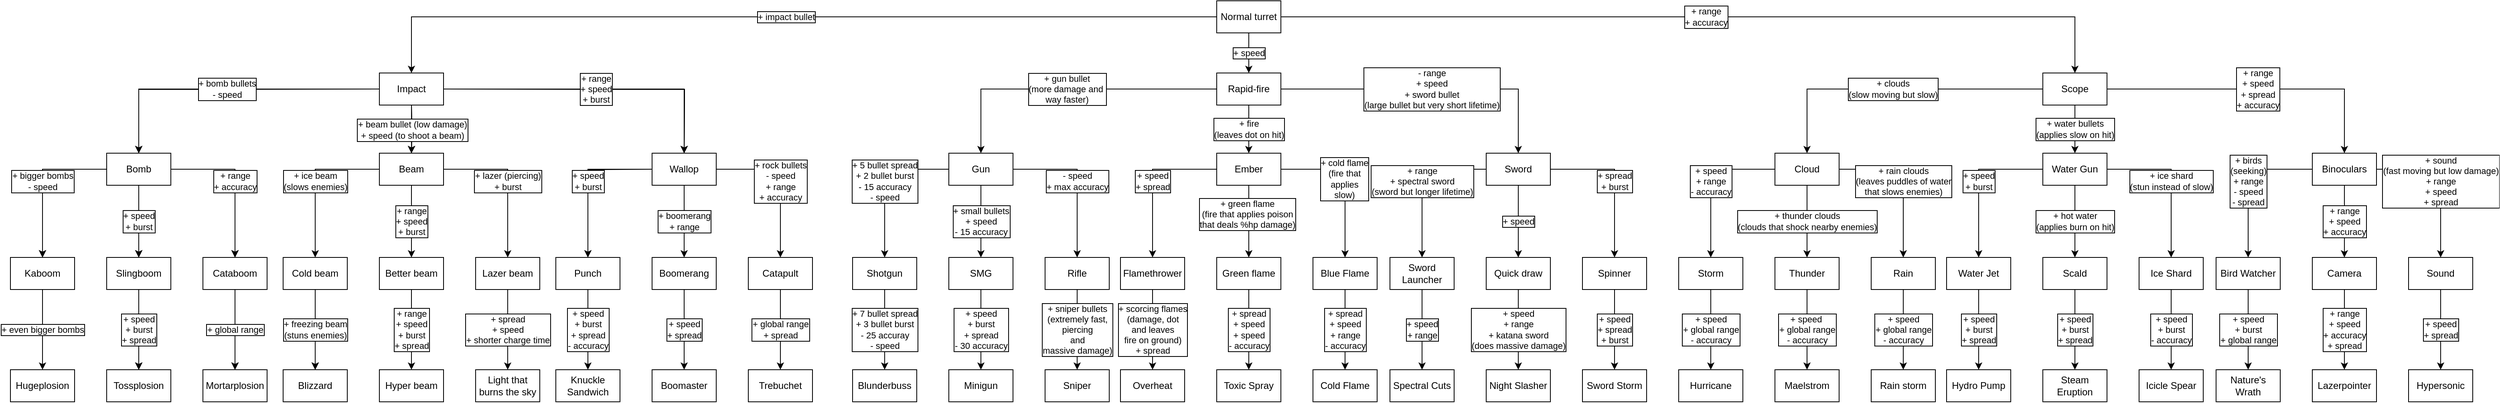 <mxfile version="20.7.4" type="device"><diagram id="Q7nDkFITh00NXHWy7-K4" name="Page-1"><mxGraphModel dx="1050" dy="629" grid="1" gridSize="10" guides="1" tooltips="1" connect="1" arrows="1" fold="1" page="1" pageScale="1" pageWidth="4000" pageHeight="700" math="0" shadow="0"><root><mxCell id="0"/><mxCell id="1" parent="0"/><mxCell id="VLRyIlqznZRcnYNGjUtV-8" value="+ range&lt;br&gt;+ accuracy" style="edgeStyle=orthogonalEdgeStyle;rounded=0;orthogonalLoop=1;jettySize=auto;html=1;entryX=0.5;entryY=0;entryDx=0;entryDy=0;labelBorderColor=default;" parent="1" source="VLRyIlqznZRcnYNGjUtV-1" target="VLRyIlqznZRcnYNGjUtV-7" edge="1"><mxGeometry relative="1" as="geometry"/></mxCell><mxCell id="_5wMx_-kx0hjoRFrakkW-137" value="+ impact bullet" style="edgeStyle=orthogonalEdgeStyle;rounded=0;orthogonalLoop=1;jettySize=auto;html=1;labelBorderColor=default;" parent="1" source="VLRyIlqznZRcnYNGjUtV-1" target="VLRyIlqznZRcnYNGjUtV-2" edge="1"><mxGeometry relative="1" as="geometry"/></mxCell><mxCell id="_5wMx_-kx0hjoRFrakkW-138" value="+ speed" style="edgeStyle=orthogonalEdgeStyle;rounded=0;orthogonalLoop=1;jettySize=auto;html=1;entryX=0.5;entryY=0;entryDx=0;entryDy=0;labelBorderColor=default;" parent="1" source="VLRyIlqznZRcnYNGjUtV-1" target="VLRyIlqznZRcnYNGjUtV-5" edge="1"><mxGeometry relative="1" as="geometry"/></mxCell><mxCell id="VLRyIlqznZRcnYNGjUtV-1" value="Normal turret" style="rounded=0;whiteSpace=wrap;html=1;" parent="1" vertex="1"><mxGeometry x="1524" y="90" width="80" height="40" as="geometry"/></mxCell><mxCell id="VLRyIlqznZRcnYNGjUtV-18" value="+ bomb bullets&lt;br&gt;- speed" style="edgeStyle=orthogonalEdgeStyle;rounded=0;orthogonalLoop=1;jettySize=auto;html=1;" parent="1" source="VLRyIlqznZRcnYNGjUtV-2" target="VLRyIlqznZRcnYNGjUtV-13" edge="1"><mxGeometry relative="1" as="geometry"/></mxCell><mxCell id="jTilQWdeyiVG8SAP1Mdp-1" value="+ beam bullet (low damage)&lt;br&gt;+ speed (to shoot a beam)" style="edgeStyle=orthogonalEdgeStyle;rounded=0;orthogonalLoop=1;jettySize=auto;html=1;entryX=0.5;entryY=0;entryDx=0;entryDy=0;" parent="1" source="VLRyIlqznZRcnYNGjUtV-2" target="_5wMx_-kx0hjoRFrakkW-30" edge="1"><mxGeometry relative="1" as="geometry"><Array as="points"/><mxPoint x="520.0" y="260" as="targetPoint"/></mxGeometry></mxCell><mxCell id="jTilQWdeyiVG8SAP1Mdp-3" value="+ range" style="edgeStyle=orthogonalEdgeStyle;rounded=0;orthogonalLoop=1;jettySize=auto;html=1;entryX=0.5;entryY=0;entryDx=0;entryDy=0;" parent="1" source="VLRyIlqznZRcnYNGjUtV-2" target="jTilQWdeyiVG8SAP1Mdp-2" edge="1"><mxGeometry relative="1" as="geometry"/></mxCell><mxCell id="VLRyIlqznZRcnYNGjUtV-2" value="Impact" style="rounded=0;whiteSpace=wrap;html=1;" parent="1" vertex="1"><mxGeometry x="480" y="180" width="80" height="40" as="geometry"/></mxCell><mxCell id="_5wMx_-kx0hjoRFrakkW-139" value="+ gun bullet&lt;br&gt;(more damage and&amp;nbsp;&lt;br&gt;way faster)" style="edgeStyle=orthogonalEdgeStyle;rounded=0;orthogonalLoop=1;jettySize=auto;html=1;labelBorderColor=default;" parent="1" source="VLRyIlqznZRcnYNGjUtV-5" target="_5wMx_-kx0hjoRFrakkW-134" edge="1"><mxGeometry relative="1" as="geometry"/></mxCell><mxCell id="IRU_vTcyjv4M9P6Ac7NZ-52" value="- range&lt;br&gt;+ speed&lt;br&gt;+ sword bullet&lt;br&gt;(large bullet but very short lifetime)" style="edgeStyle=orthogonalEdgeStyle;rounded=0;orthogonalLoop=1;jettySize=auto;html=1;entryX=0.5;entryY=0;entryDx=0;entryDy=0;labelBorderColor=default;" parent="1" source="VLRyIlqznZRcnYNGjUtV-5" target="IRU_vTcyjv4M9P6Ac7NZ-37" edge="1"><mxGeometry relative="1" as="geometry"/></mxCell><mxCell id="IRU_vTcyjv4M9P6Ac7NZ-53" value="+ fire&lt;br&gt;(leaves dot on hit)" style="edgeStyle=orthogonalEdgeStyle;rounded=0;orthogonalLoop=1;jettySize=auto;html=1;labelBorderColor=default;" parent="1" source="VLRyIlqznZRcnYNGjUtV-5" target="IRU_vTcyjv4M9P6Ac7NZ-19" edge="1"><mxGeometry relative="1" as="geometry"/></mxCell><mxCell id="VLRyIlqznZRcnYNGjUtV-5" value="Rapid-fire" style="rounded=0;whiteSpace=wrap;html=1;" parent="1" vertex="1"><mxGeometry x="1524" y="180" width="80" height="40" as="geometry"/></mxCell><mxCell id="HSD4xJo1R1fu4qBwuys--61" value="+ water bullets&lt;br&gt;(applies slow on hit)" style="edgeStyle=orthogonalEdgeStyle;rounded=0;orthogonalLoop=1;jettySize=auto;html=1;labelBorderColor=default;" parent="1" source="VLRyIlqznZRcnYNGjUtV-7" target="HSD4xJo1R1fu4qBwuys--30" edge="1"><mxGeometry relative="1" as="geometry"/></mxCell><mxCell id="HSD4xJo1R1fu4qBwuys--62" value="+ clouds&lt;br&gt;(slow moving but slow)" style="edgeStyle=orthogonalEdgeStyle;rounded=0;orthogonalLoop=1;jettySize=auto;html=1;entryX=0.5;entryY=0;entryDx=0;entryDy=0;labelBorderColor=default;" parent="1" source="VLRyIlqznZRcnYNGjUtV-7" target="HSD4xJo1R1fu4qBwuys--10" edge="1"><mxGeometry relative="1" as="geometry"/></mxCell><mxCell id="HSD4xJo1R1fu4qBwuys--88" value="+ range&lt;br&gt;+ speed&lt;br&gt;+ spread&lt;br&gt;+ accuracy" style="edgeStyle=orthogonalEdgeStyle;rounded=0;orthogonalLoop=1;jettySize=auto;html=1;labelBorderColor=default;" parent="1" source="VLRyIlqznZRcnYNGjUtV-7" target="HSD4xJo1R1fu4qBwuys--47" edge="1"><mxGeometry relative="1" as="geometry"/></mxCell><mxCell id="VLRyIlqznZRcnYNGjUtV-7" value="Scope" style="rounded=0;whiteSpace=wrap;html=1;" parent="1" vertex="1"><mxGeometry x="2554" y="180" width="80" height="40" as="geometry"/></mxCell><mxCell id="jTilQWdeyiVG8SAP1Mdp-5" value="+ bigger bombs&lt;br&gt;- speed" style="edgeStyle=orthogonalEdgeStyle;rounded=0;orthogonalLoop=1;jettySize=auto;html=1;entryX=0.5;entryY=0;entryDx=0;entryDy=0;" parent="1" source="VLRyIlqznZRcnYNGjUtV-13" target="jTilQWdeyiVG8SAP1Mdp-4" edge="1"><mxGeometry relative="1" as="geometry"/></mxCell><mxCell id="jTilQWdeyiVG8SAP1Mdp-7" value="+ speed" style="edgeStyle=orthogonalEdgeStyle;rounded=0;orthogonalLoop=1;jettySize=auto;html=1;entryX=0.5;entryY=0;entryDx=0;entryDy=0;" parent="1" source="VLRyIlqznZRcnYNGjUtV-13" target="jTilQWdeyiVG8SAP1Mdp-6" edge="1"><mxGeometry relative="1" as="geometry"/></mxCell><mxCell id="_5wMx_-kx0hjoRFrakkW-11" value="+ range&lt;br&gt;+ accuracy" style="edgeStyle=orthogonalEdgeStyle;rounded=0;orthogonalLoop=1;jettySize=auto;html=1;entryX=0.5;entryY=0;entryDx=0;entryDy=0;" parent="1" source="VLRyIlqznZRcnYNGjUtV-13" target="_5wMx_-kx0hjoRFrakkW-9" edge="1"><mxGeometry relative="1" as="geometry"/></mxCell><mxCell id="VLRyIlqznZRcnYNGjUtV-13" value="Bomb" style="rounded=0;whiteSpace=wrap;html=1;" parent="1" vertex="1"><mxGeometry x="140" y="280" width="80" height="40" as="geometry"/></mxCell><mxCell id="_5wMx_-kx0hjoRFrakkW-44" value="" style="edgeStyle=orthogonalEdgeStyle;rounded=0;orthogonalLoop=1;jettySize=auto;html=1;entryX=0.5;entryY=0;entryDx=0;entryDy=0;" parent="1" source="jTilQWdeyiVG8SAP1Mdp-2" target="_5wMx_-kx0hjoRFrakkW-41" edge="1"><mxGeometry relative="1" as="geometry"/></mxCell><mxCell id="_5wMx_-kx0hjoRFrakkW-124" value="+ boomerang&lt;br&gt;+ range" style="edgeStyle=orthogonalEdgeStyle;rounded=0;orthogonalLoop=1;jettySize=auto;html=1;entryX=0.5;entryY=0;entryDx=0;entryDy=0;labelBorderColor=default;" parent="1" source="jTilQWdeyiVG8SAP1Mdp-2" target="_5wMx_-kx0hjoRFrakkW-84" edge="1"><mxGeometry relative="1" as="geometry"/></mxCell><mxCell id="_5wMx_-kx0hjoRFrakkW-125" value="+ rock bullets&lt;br&gt;- speed&lt;br&gt;+ range&lt;br&gt;+ accuracy" style="edgeStyle=orthogonalEdgeStyle;rounded=0;orthogonalLoop=1;jettySize=auto;html=1;labelBorderColor=default;" parent="1" source="jTilQWdeyiVG8SAP1Mdp-2" target="_5wMx_-kx0hjoRFrakkW-121" edge="1"><mxGeometry relative="1" as="geometry"/></mxCell><mxCell id="jTilQWdeyiVG8SAP1Mdp-2" value="Wallop" style="rounded=0;whiteSpace=wrap;html=1;" parent="1" vertex="1"><mxGeometry x="820" y="280" width="80" height="40" as="geometry"/></mxCell><mxCell id="jTilQWdeyiVG8SAP1Mdp-4" value="Kaboom" style="rounded=0;whiteSpace=wrap;html=1;" parent="1" vertex="1"><mxGeometry x="20" y="410" width="80" height="40" as="geometry"/></mxCell><mxCell id="_5wMx_-kx0hjoRFrakkW-8" value="+ speed" style="edgeStyle=orthogonalEdgeStyle;rounded=0;orthogonalLoop=1;jettySize=auto;html=1;" parent="1" source="jTilQWdeyiVG8SAP1Mdp-6" target="_5wMx_-kx0hjoRFrakkW-6" edge="1"><mxGeometry relative="1" as="geometry"/></mxCell><mxCell id="jTilQWdeyiVG8SAP1Mdp-6" value="Slingboom" style="rounded=0;whiteSpace=wrap;html=1;" parent="1" vertex="1"><mxGeometry x="140" y="410" width="80" height="40" as="geometry"/></mxCell><mxCell id="_5wMx_-kx0hjoRFrakkW-4" value="Hugeplosion" style="rounded=0;whiteSpace=wrap;html=1;" parent="1" vertex="1"><mxGeometry x="20" y="550" width="80" height="40" as="geometry"/></mxCell><mxCell id="_5wMx_-kx0hjoRFrakkW-6" value="Tossplosion" style="rounded=0;whiteSpace=wrap;html=1;" parent="1" vertex="1"><mxGeometry x="140" y="550" width="80" height="40" as="geometry"/></mxCell><mxCell id="_5wMx_-kx0hjoRFrakkW-12" value="+ global range" style="edgeStyle=orthogonalEdgeStyle;rounded=0;orthogonalLoop=1;jettySize=auto;html=1;" parent="1" source="_5wMx_-kx0hjoRFrakkW-9" target="_5wMx_-kx0hjoRFrakkW-10" edge="1"><mxGeometry relative="1" as="geometry"/></mxCell><mxCell id="_5wMx_-kx0hjoRFrakkW-9" value="Cataboom" style="rounded=0;whiteSpace=wrap;html=1;" parent="1" vertex="1"><mxGeometry x="260" y="410" width="80" height="40" as="geometry"/></mxCell><mxCell id="_5wMx_-kx0hjoRFrakkW-10" value="Mortarplosion" style="rounded=0;whiteSpace=wrap;html=1;" parent="1" vertex="1"><mxGeometry x="260" y="550" width="80" height="40" as="geometry"/></mxCell><mxCell id="_5wMx_-kx0hjoRFrakkW-30" value="Beam" style="rounded=0;whiteSpace=wrap;html=1;" parent="1" vertex="1"><mxGeometry x="480" y="280" width="80" height="40" as="geometry"/></mxCell><mxCell id="_5wMx_-kx0hjoRFrakkW-31" value="+ freezing&amp;nbsp;&lt;br&gt;(stuns enemies)" style="edgeStyle=orthogonalEdgeStyle;rounded=0;orthogonalLoop=1;jettySize=auto;html=1;entryX=0.5;entryY=0;entryDx=0;entryDy=0;" parent="1" source="_5wMx_-kx0hjoRFrakkW-32" target="_5wMx_-kx0hjoRFrakkW-35" edge="1"><mxGeometry relative="1" as="geometry"/></mxCell><mxCell id="_5wMx_-kx0hjoRFrakkW-32" value="Cold beam" style="rounded=0;whiteSpace=wrap;html=1;" parent="1" vertex="1"><mxGeometry x="360" y="410" width="80" height="40" as="geometry"/></mxCell><mxCell id="_5wMx_-kx0hjoRFrakkW-34" value="Better beam" style="rounded=0;whiteSpace=wrap;html=1;" parent="1" vertex="1"><mxGeometry x="480" y="410" width="80" height="40" as="geometry"/></mxCell><mxCell id="_5wMx_-kx0hjoRFrakkW-35" value="Blizzard" style="rounded=0;whiteSpace=wrap;html=1;" parent="1" vertex="1"><mxGeometry x="360" y="550" width="80" height="40" as="geometry"/></mxCell><mxCell id="_5wMx_-kx0hjoRFrakkW-36" value="Hyper beam" style="rounded=0;whiteSpace=wrap;html=1;" parent="1" vertex="1"><mxGeometry x="480" y="550" width="80" height="40" as="geometry"/></mxCell><mxCell id="_5wMx_-kx0hjoRFrakkW-38" value="Flamethrower" style="rounded=0;whiteSpace=wrap;html=1;" parent="1" vertex="1"><mxGeometry x="600" y="410" width="80" height="40" as="geometry"/></mxCell><mxCell id="_5wMx_-kx0hjoRFrakkW-39" value="Overheat" style="rounded=0;whiteSpace=wrap;html=1;" parent="1" vertex="1"><mxGeometry x="600" y="550" width="80" height="40" as="geometry"/></mxCell><mxCell id="_5wMx_-kx0hjoRFrakkW-41" value="Punch" style="rounded=0;whiteSpace=wrap;html=1;" parent="1" vertex="1"><mxGeometry x="700" y="410" width="80" height="40" as="geometry"/></mxCell><mxCell id="_5wMx_-kx0hjoRFrakkW-42" value="Flamethrower" style="rounded=0;whiteSpace=wrap;html=1;" parent="1" vertex="1"><mxGeometry x="820" y="410" width="80" height="40" as="geometry"/></mxCell><mxCell id="_5wMx_-kx0hjoRFrakkW-43" value="Flamethrower" style="rounded=0;whiteSpace=wrap;html=1;" parent="1" vertex="1"><mxGeometry x="940" y="410" width="80" height="40" as="geometry"/></mxCell><mxCell id="_5wMx_-kx0hjoRFrakkW-48" value="+ bomb bullets&lt;br&gt;- speed" style="edgeStyle=orthogonalEdgeStyle;rounded=0;orthogonalLoop=1;jettySize=auto;html=1;" parent="1" target="_5wMx_-kx0hjoRFrakkW-54" edge="1"><mxGeometry relative="1" as="geometry"><mxPoint x="480" y="200" as="sourcePoint"/></mxGeometry></mxCell><mxCell id="_5wMx_-kx0hjoRFrakkW-49" value="+ beam bullet (low damage)&lt;br&gt;+ speed (to shoot a beam)" style="edgeStyle=orthogonalEdgeStyle;rounded=0;orthogonalLoop=1;jettySize=auto;html=1;entryX=0.5;entryY=0;entryDx=0;entryDy=0;" parent="1" target="_5wMx_-kx0hjoRFrakkW-73" edge="1"><mxGeometry relative="1" as="geometry"><Array as="points"/><mxPoint x="520" y="220" as="sourcePoint"/><mxPoint x="520.0" y="260" as="targetPoint"/></mxGeometry></mxCell><mxCell id="_5wMx_-kx0hjoRFrakkW-50" value="+ range" style="edgeStyle=orthogonalEdgeStyle;rounded=0;orthogonalLoop=1;jettySize=auto;html=1;entryX=0.5;entryY=0;entryDx=0;entryDy=0;" parent="1" edge="1"><mxGeometry relative="1" as="geometry"><mxPoint x="560" y="200" as="sourcePoint"/><mxPoint x="860" y="280" as="targetPoint"/></mxGeometry></mxCell><mxCell id="_5wMx_-kx0hjoRFrakkW-51" value="+ bigger bombs&lt;br&gt;- speed" style="edgeStyle=orthogonalEdgeStyle;rounded=0;orthogonalLoop=1;jettySize=auto;html=1;entryX=0.5;entryY=0;entryDx=0;entryDy=0;" parent="1" source="_5wMx_-kx0hjoRFrakkW-54" target="_5wMx_-kx0hjoRFrakkW-57" edge="1"><mxGeometry relative="1" as="geometry"/></mxCell><mxCell id="_5wMx_-kx0hjoRFrakkW-52" value="+ speed" style="edgeStyle=orthogonalEdgeStyle;rounded=0;orthogonalLoop=1;jettySize=auto;html=1;entryX=0.5;entryY=0;entryDx=0;entryDy=0;" parent="1" source="_5wMx_-kx0hjoRFrakkW-54" target="_5wMx_-kx0hjoRFrakkW-59" edge="1"><mxGeometry relative="1" as="geometry"/></mxCell><mxCell id="_5wMx_-kx0hjoRFrakkW-53" value="+ range&lt;br&gt;+ accuracy" style="edgeStyle=orthogonalEdgeStyle;rounded=0;orthogonalLoop=1;jettySize=auto;html=1;entryX=0.5;entryY=0;entryDx=0;entryDy=0;" parent="1" source="_5wMx_-kx0hjoRFrakkW-54" target="_5wMx_-kx0hjoRFrakkW-68" edge="1"><mxGeometry relative="1" as="geometry"/></mxCell><mxCell id="_5wMx_-kx0hjoRFrakkW-54" value="Bomb" style="rounded=0;whiteSpace=wrap;html=1;" parent="1" vertex="1"><mxGeometry x="140" y="280" width="80" height="40" as="geometry"/></mxCell><mxCell id="_5wMx_-kx0hjoRFrakkW-55" value="&lt;span style=&quot;color: rgb(0, 0, 0); font-family: Helvetica; font-size: 11px; font-style: normal; font-variant-ligatures: normal; font-variant-caps: normal; font-weight: 400; letter-spacing: normal; orphans: 2; text-align: center; text-indent: 0px; text-transform: none; widows: 2; word-spacing: 0px; -webkit-text-stroke-width: 0px; background-color: rgb(255, 255, 255); text-decoration-thickness: initial; text-decoration-style: initial; text-decoration-color: initial; float: none; display: inline !important;&quot;&gt;+ speed&lt;br&gt;+ burst&lt;br&gt;&lt;/span&gt;" style="edgeStyle=orthogonalEdgeStyle;rounded=0;orthogonalLoop=1;jettySize=auto;html=1;entryX=0.5;entryY=0;entryDx=0;entryDy=0;labelBorderColor=default;" parent="1" target="_5wMx_-kx0hjoRFrakkW-83" edge="1"><mxGeometry relative="1" as="geometry"><mxPoint x="820" y="300.0" as="sourcePoint"/><mxPoint as="offset"/></mxGeometry></mxCell><mxCell id="_5wMx_-kx0hjoRFrakkW-57" value="Kaboom" style="rounded=0;whiteSpace=wrap;html=1;" parent="1" vertex="1"><mxGeometry x="20" y="410" width="80" height="40" as="geometry"/></mxCell><mxCell id="_5wMx_-kx0hjoRFrakkW-58" value="+ speed" style="edgeStyle=orthogonalEdgeStyle;rounded=0;orthogonalLoop=1;jettySize=auto;html=1;" parent="1" source="_5wMx_-kx0hjoRFrakkW-59" target="_5wMx_-kx0hjoRFrakkW-66" edge="1"><mxGeometry relative="1" as="geometry"/></mxCell><mxCell id="_5wMx_-kx0hjoRFrakkW-59" value="Slingboom" style="rounded=0;whiteSpace=wrap;html=1;" parent="1" vertex="1"><mxGeometry x="140" y="410" width="80" height="40" as="geometry"/></mxCell><mxCell id="_5wMx_-kx0hjoRFrakkW-65" value="Hugeplosion" style="rounded=0;whiteSpace=wrap;html=1;" parent="1" vertex="1"><mxGeometry x="20" y="550" width="80" height="40" as="geometry"/></mxCell><mxCell id="_5wMx_-kx0hjoRFrakkW-66" value="Tossplosion" style="rounded=0;whiteSpace=wrap;html=1;" parent="1" vertex="1"><mxGeometry x="140" y="550" width="80" height="40" as="geometry"/></mxCell><mxCell id="_5wMx_-kx0hjoRFrakkW-67" value="+ global range" style="edgeStyle=orthogonalEdgeStyle;rounded=0;orthogonalLoop=1;jettySize=auto;html=1;" parent="1" source="_5wMx_-kx0hjoRFrakkW-68" target="_5wMx_-kx0hjoRFrakkW-69" edge="1"><mxGeometry relative="1" as="geometry"/></mxCell><mxCell id="_5wMx_-kx0hjoRFrakkW-68" value="Cataboom" style="rounded=0;whiteSpace=wrap;html=1;" parent="1" vertex="1"><mxGeometry x="260" y="410" width="80" height="40" as="geometry"/></mxCell><mxCell id="_5wMx_-kx0hjoRFrakkW-69" value="Mortarplosion" style="rounded=0;whiteSpace=wrap;html=1;" parent="1" vertex="1"><mxGeometry x="260" y="550" width="80" height="40" as="geometry"/></mxCell><mxCell id="_5wMx_-kx0hjoRFrakkW-73" value="Beam" style="rounded=0;whiteSpace=wrap;html=1;" parent="1" vertex="1"><mxGeometry x="480" y="280" width="80" height="40" as="geometry"/></mxCell><mxCell id="_5wMx_-kx0hjoRFrakkW-74" value="+ freezing&amp;nbsp;&lt;br&gt;(stuns enemies)" style="edgeStyle=orthogonalEdgeStyle;rounded=0;orthogonalLoop=1;jettySize=auto;html=1;entryX=0.5;entryY=0;entryDx=0;entryDy=0;" parent="1" source="_5wMx_-kx0hjoRFrakkW-75" target="_5wMx_-kx0hjoRFrakkW-78" edge="1"><mxGeometry relative="1" as="geometry"/></mxCell><mxCell id="_5wMx_-kx0hjoRFrakkW-75" value="Cold beam" style="rounded=0;whiteSpace=wrap;html=1;" parent="1" vertex="1"><mxGeometry x="360" y="410" width="80" height="40" as="geometry"/></mxCell><mxCell id="HSD4xJo1R1fu4qBwuys--84" value="+ range&lt;br&gt;+ speed&lt;br&gt;+ burst&lt;br&gt;+ spread" style="edgeStyle=orthogonalEdgeStyle;rounded=0;orthogonalLoop=1;jettySize=auto;html=1;entryX=0.5;entryY=0;entryDx=0;entryDy=0;labelBorderColor=default;" parent="1" source="_5wMx_-kx0hjoRFrakkW-77" target="_5wMx_-kx0hjoRFrakkW-79" edge="1"><mxGeometry relative="1" as="geometry"/></mxCell><mxCell id="_5wMx_-kx0hjoRFrakkW-77" value="Better beam" style="rounded=0;whiteSpace=wrap;html=1;" parent="1" vertex="1"><mxGeometry x="480" y="410" width="80" height="40" as="geometry"/></mxCell><mxCell id="_5wMx_-kx0hjoRFrakkW-78" value="Blizzard" style="rounded=0;whiteSpace=wrap;html=1;" parent="1" vertex="1"><mxGeometry x="360" y="550" width="80" height="40" as="geometry"/></mxCell><mxCell id="_5wMx_-kx0hjoRFrakkW-79" value="Hyper beam" style="rounded=0;whiteSpace=wrap;html=1;" parent="1" vertex="1"><mxGeometry x="480" y="550" width="80" height="40" as="geometry"/></mxCell><mxCell id="HSD4xJo1R1fu4qBwuys--3" value="+ spread&lt;br&gt;+ speed&lt;br&gt;+ shorter charge time" style="edgeStyle=orthogonalEdgeStyle;rounded=0;orthogonalLoop=1;jettySize=auto;html=1;labelBorderColor=default;" parent="1" source="_5wMx_-kx0hjoRFrakkW-81" target="_5wMx_-kx0hjoRFrakkW-120" edge="1"><mxGeometry relative="1" as="geometry"/></mxCell><mxCell id="_5wMx_-kx0hjoRFrakkW-81" value="Lazer beam" style="rounded=0;whiteSpace=wrap;html=1;" parent="1" vertex="1"><mxGeometry x="600" y="410" width="80" height="40" as="geometry"/></mxCell><mxCell id="_5wMx_-kx0hjoRFrakkW-82" value="Overheat" style="rounded=0;whiteSpace=wrap;html=1;" parent="1" vertex="1"><mxGeometry x="600" y="550" width="80" height="40" as="geometry"/></mxCell><mxCell id="_5wMx_-kx0hjoRFrakkW-127" value="+ speed&lt;br&gt;+ burst&lt;br&gt;+ spread&lt;br&gt;- accuracy" style="edgeStyle=orthogonalEdgeStyle;rounded=0;orthogonalLoop=1;jettySize=auto;html=1;entryX=0.5;entryY=0;entryDx=0;entryDy=0;labelBorderColor=default;" parent="1" source="_5wMx_-kx0hjoRFrakkW-83" target="_5wMx_-kx0hjoRFrakkW-126" edge="1"><mxGeometry relative="1" as="geometry"/></mxCell><mxCell id="_5wMx_-kx0hjoRFrakkW-83" value="Punch" style="rounded=0;whiteSpace=wrap;html=1;" parent="1" vertex="1"><mxGeometry x="700" y="410" width="80" height="40" as="geometry"/></mxCell><mxCell id="_5wMx_-kx0hjoRFrakkW-129" value="+ speed&lt;br&gt;+ spread" style="edgeStyle=orthogonalEdgeStyle;rounded=0;orthogonalLoop=1;jettySize=auto;html=1;labelBorderColor=default;" parent="1" source="_5wMx_-kx0hjoRFrakkW-84" target="_5wMx_-kx0hjoRFrakkW-128" edge="1"><mxGeometry relative="1" as="geometry"/></mxCell><mxCell id="_5wMx_-kx0hjoRFrakkW-84" value="Boomerang" style="rounded=0;whiteSpace=wrap;html=1;" parent="1" vertex="1"><mxGeometry x="820" y="410" width="80" height="40" as="geometry"/></mxCell><mxCell id="_5wMx_-kx0hjoRFrakkW-85" value="Flamethrower" style="rounded=0;whiteSpace=wrap;html=1;" parent="1" vertex="1"><mxGeometry x="940" y="410" width="80" height="40" as="geometry"/></mxCell><mxCell id="_5wMx_-kx0hjoRFrakkW-89" value="+ bomb bullets&lt;br&gt;- speed" style="edgeStyle=orthogonalEdgeStyle;rounded=0;orthogonalLoop=1;jettySize=auto;html=1;labelBorderColor=default;" parent="1" target="_5wMx_-kx0hjoRFrakkW-95" edge="1"><mxGeometry relative="1" as="geometry"><mxPoint x="480" y="200" as="sourcePoint"/></mxGeometry></mxCell><mxCell id="_5wMx_-kx0hjoRFrakkW-90" value="+ beam bullet (low damage)&lt;br&gt;+ speed (to shoot a beam)" style="edgeStyle=orthogonalEdgeStyle;rounded=0;orthogonalLoop=1;jettySize=auto;html=1;entryX=0.5;entryY=0;entryDx=0;entryDy=0;labelBorderColor=default;" parent="1" target="_5wMx_-kx0hjoRFrakkW-114" edge="1"><mxGeometry relative="1" as="geometry"><Array as="points"/><mxPoint x="520" y="220" as="sourcePoint"/><mxPoint x="520.0" y="260" as="targetPoint"/></mxGeometry></mxCell><mxCell id="_5wMx_-kx0hjoRFrakkW-91" value="+ range&lt;br&gt;+ speed&lt;br&gt;+ burst" style="edgeStyle=orthogonalEdgeStyle;rounded=0;orthogonalLoop=1;jettySize=auto;html=1;entryX=0.5;entryY=0;entryDx=0;entryDy=0;labelBorderColor=default;" parent="1" edge="1"><mxGeometry relative="1" as="geometry"><mxPoint x="560" y="200" as="sourcePoint"/><mxPoint x="860" y="280" as="targetPoint"/></mxGeometry></mxCell><mxCell id="_5wMx_-kx0hjoRFrakkW-92" value="+ bigger bombs&lt;br&gt;- speed" style="edgeStyle=orthogonalEdgeStyle;rounded=0;orthogonalLoop=1;jettySize=auto;html=1;entryX=0.5;entryY=0;entryDx=0;entryDy=0;labelBorderColor=default;" parent="1" source="_5wMx_-kx0hjoRFrakkW-95" target="_5wMx_-kx0hjoRFrakkW-98" edge="1"><mxGeometry relative="1" as="geometry"/></mxCell><mxCell id="_5wMx_-kx0hjoRFrakkW-93" value="+ speed&lt;br&gt;+ burst" style="edgeStyle=orthogonalEdgeStyle;rounded=0;orthogonalLoop=1;jettySize=auto;html=1;entryX=0.5;entryY=0;entryDx=0;entryDy=0;labelBorderColor=default;" parent="1" source="_5wMx_-kx0hjoRFrakkW-95" target="_5wMx_-kx0hjoRFrakkW-100" edge="1"><mxGeometry relative="1" as="geometry"/></mxCell><mxCell id="_5wMx_-kx0hjoRFrakkW-94" value="+ range&lt;br&gt;+ accuracy" style="edgeStyle=orthogonalEdgeStyle;rounded=0;orthogonalLoop=1;jettySize=auto;html=1;entryX=0.5;entryY=0;entryDx=0;entryDy=0;labelBorderColor=default;" parent="1" source="_5wMx_-kx0hjoRFrakkW-95" target="_5wMx_-kx0hjoRFrakkW-109" edge="1"><mxGeometry relative="1" as="geometry"/></mxCell><mxCell id="_5wMx_-kx0hjoRFrakkW-95" value="Bomb" style="rounded=0;whiteSpace=wrap;html=1;" parent="1" vertex="1"><mxGeometry x="140" y="280" width="80" height="40" as="geometry"/></mxCell><mxCell id="_5wMx_-kx0hjoRFrakkW-97" value="+ even bigger bombs" style="edgeStyle=orthogonalEdgeStyle;rounded=0;orthogonalLoop=1;jettySize=auto;html=1;entryX=0.5;entryY=0;entryDx=0;entryDy=0;labelBorderColor=default;" parent="1" source="_5wMx_-kx0hjoRFrakkW-98" target="_5wMx_-kx0hjoRFrakkW-106" edge="1"><mxGeometry relative="1" as="geometry"/></mxCell><mxCell id="_5wMx_-kx0hjoRFrakkW-98" value="Kaboom" style="rounded=0;whiteSpace=wrap;html=1;" parent="1" vertex="1"><mxGeometry x="20" y="410" width="80" height="40" as="geometry"/></mxCell><mxCell id="_5wMx_-kx0hjoRFrakkW-99" value="+ speed&lt;br&gt;+ burst&lt;br&gt;+ spread" style="edgeStyle=orthogonalEdgeStyle;rounded=0;orthogonalLoop=1;jettySize=auto;html=1;labelBorderColor=default;" parent="1" source="_5wMx_-kx0hjoRFrakkW-100" target="_5wMx_-kx0hjoRFrakkW-107" edge="1"><mxGeometry relative="1" as="geometry"/></mxCell><mxCell id="_5wMx_-kx0hjoRFrakkW-100" value="Slingboom" style="rounded=0;whiteSpace=wrap;html=1;" parent="1" vertex="1"><mxGeometry x="140" y="410" width="80" height="40" as="geometry"/></mxCell><mxCell id="_5wMx_-kx0hjoRFrakkW-106" value="Hugeplosion" style="rounded=0;whiteSpace=wrap;html=1;" parent="1" vertex="1"><mxGeometry x="20" y="550" width="80" height="40" as="geometry"/></mxCell><mxCell id="_5wMx_-kx0hjoRFrakkW-107" value="Tossplosion" style="rounded=0;whiteSpace=wrap;html=1;" parent="1" vertex="1"><mxGeometry x="140" y="550" width="80" height="40" as="geometry"/></mxCell><mxCell id="_5wMx_-kx0hjoRFrakkW-108" value="+ global range" style="edgeStyle=orthogonalEdgeStyle;rounded=0;orthogonalLoop=1;jettySize=auto;html=1;labelBorderColor=default;" parent="1" source="_5wMx_-kx0hjoRFrakkW-109" target="_5wMx_-kx0hjoRFrakkW-110" edge="1"><mxGeometry relative="1" as="geometry"/></mxCell><mxCell id="_5wMx_-kx0hjoRFrakkW-109" value="Cataboom" style="rounded=0;whiteSpace=wrap;html=1;" parent="1" vertex="1"><mxGeometry x="260" y="410" width="80" height="40" as="geometry"/></mxCell><mxCell id="_5wMx_-kx0hjoRFrakkW-110" value="Mortarplosion" style="rounded=0;whiteSpace=wrap;html=1;" parent="1" vertex="1"><mxGeometry x="260" y="550" width="80" height="40" as="geometry"/></mxCell><mxCell id="_5wMx_-kx0hjoRFrakkW-111" value="+ ice beam&lt;br&gt;(slows enemies)" style="edgeStyle=orthogonalEdgeStyle;rounded=0;orthogonalLoop=1;jettySize=auto;html=1;entryX=0.5;entryY=0;entryDx=0;entryDy=0;labelBorderColor=default;" parent="1" source="_5wMx_-kx0hjoRFrakkW-114" target="_5wMx_-kx0hjoRFrakkW-116" edge="1"><mxGeometry relative="1" as="geometry"/></mxCell><mxCell id="_5wMx_-kx0hjoRFrakkW-112" value="+ range&lt;br&gt;+ speed&lt;br&gt;+ burst" style="edgeStyle=orthogonalEdgeStyle;rounded=0;orthogonalLoop=1;jettySize=auto;html=1;entryX=0.5;entryY=0;entryDx=0;entryDy=0;labelBorderColor=default;" parent="1" source="_5wMx_-kx0hjoRFrakkW-114" target="_5wMx_-kx0hjoRFrakkW-77" edge="1"><mxGeometry relative="1" as="geometry"><mxPoint x="520" y="380" as="targetPoint"/></mxGeometry></mxCell><mxCell id="HSD4xJo1R1fu4qBwuys--2" value="+ lazer (piercing)&lt;br&gt;+ burst" style="edgeStyle=orthogonalEdgeStyle;rounded=0;orthogonalLoop=1;jettySize=auto;html=1;labelBorderColor=default;" parent="1" source="_5wMx_-kx0hjoRFrakkW-114" target="_5wMx_-kx0hjoRFrakkW-81" edge="1"><mxGeometry relative="1" as="geometry"/></mxCell><mxCell id="_5wMx_-kx0hjoRFrakkW-114" value="Beam" style="rounded=0;whiteSpace=wrap;html=1;" parent="1" vertex="1"><mxGeometry x="480" y="280" width="80" height="40" as="geometry"/></mxCell><mxCell id="_5wMx_-kx0hjoRFrakkW-115" value="+ freezing beam&lt;br&gt;(stuns enemies)" style="edgeStyle=orthogonalEdgeStyle;rounded=0;orthogonalLoop=1;jettySize=auto;html=1;entryX=0.5;entryY=0;entryDx=0;entryDy=0;labelBorderColor=default;" parent="1" source="_5wMx_-kx0hjoRFrakkW-116" target="_5wMx_-kx0hjoRFrakkW-118" edge="1"><mxGeometry relative="1" as="geometry"/></mxCell><mxCell id="_5wMx_-kx0hjoRFrakkW-116" value="Cold beam" style="rounded=0;whiteSpace=wrap;html=1;" parent="1" vertex="1"><mxGeometry x="360" y="410" width="80" height="40" as="geometry"/></mxCell><mxCell id="_5wMx_-kx0hjoRFrakkW-118" value="Blizzard" style="rounded=0;whiteSpace=wrap;html=1;" parent="1" vertex="1"><mxGeometry x="360" y="550" width="80" height="40" as="geometry"/></mxCell><mxCell id="_5wMx_-kx0hjoRFrakkW-120" value="Light that burns the sky" style="rounded=0;whiteSpace=wrap;html=1;labelBorderColor=none;" parent="1" vertex="1"><mxGeometry x="600" y="550" width="80" height="40" as="geometry"/></mxCell><mxCell id="_5wMx_-kx0hjoRFrakkW-131" value="+ global range&lt;br&gt;+ spread" style="edgeStyle=orthogonalEdgeStyle;rounded=0;orthogonalLoop=1;jettySize=auto;html=1;entryX=0.5;entryY=0;entryDx=0;entryDy=0;labelBorderColor=default;" parent="1" source="_5wMx_-kx0hjoRFrakkW-121" target="_5wMx_-kx0hjoRFrakkW-130" edge="1"><mxGeometry relative="1" as="geometry"/></mxCell><mxCell id="_5wMx_-kx0hjoRFrakkW-121" value="Catapult" style="rounded=0;whiteSpace=wrap;html=1;labelBorderColor=none;" parent="1" vertex="1"><mxGeometry x="940" y="410" width="80" height="40" as="geometry"/></mxCell><mxCell id="_5wMx_-kx0hjoRFrakkW-126" value="Knuckle Sandwich" style="rounded=0;whiteSpace=wrap;html=1;" parent="1" vertex="1"><mxGeometry x="700" y="550" width="80" height="40" as="geometry"/></mxCell><mxCell id="_5wMx_-kx0hjoRFrakkW-128" value="Boomaster" style="rounded=0;whiteSpace=wrap;html=1;" parent="1" vertex="1"><mxGeometry x="820" y="550" width="80" height="40" as="geometry"/></mxCell><mxCell id="_5wMx_-kx0hjoRFrakkW-130" value="Trebuchet" style="rounded=0;whiteSpace=wrap;html=1;labelBorderColor=none;" parent="1" vertex="1"><mxGeometry x="940" y="550" width="80" height="40" as="geometry"/></mxCell><mxCell id="IRU_vTcyjv4M9P6Ac7NZ-1" value="+ 5 bullet spread&lt;br&gt;+ 2 bullet burst&lt;br&gt;- 15 accuracy&lt;br&gt;- speed" style="edgeStyle=orthogonalEdgeStyle;rounded=0;orthogonalLoop=1;jettySize=auto;html=1;labelBorderColor=default;" parent="1" source="_5wMx_-kx0hjoRFrakkW-134" target="_5wMx_-kx0hjoRFrakkW-143" edge="1"><mxGeometry relative="1" as="geometry"/></mxCell><mxCell id="IRU_vTcyjv4M9P6Ac7NZ-6" value="+ small bullets&lt;br&gt;+ speed&lt;br&gt;- 15 accuracy" style="edgeStyle=orthogonalEdgeStyle;rounded=0;orthogonalLoop=1;jettySize=auto;html=1;entryX=0.5;entryY=0;entryDx=0;entryDy=0;labelBorderColor=default;" parent="1" source="_5wMx_-kx0hjoRFrakkW-134" target="_5wMx_-kx0hjoRFrakkW-144" edge="1"><mxGeometry relative="1" as="geometry"/></mxCell><mxCell id="IRU_vTcyjv4M9P6Ac7NZ-9" value="- speed&lt;br&gt;+ max accuracy" style="edgeStyle=orthogonalEdgeStyle;rounded=0;orthogonalLoop=1;jettySize=auto;html=1;entryX=0.5;entryY=0;entryDx=0;entryDy=0;labelBorderColor=default;" parent="1" source="_5wMx_-kx0hjoRFrakkW-134" target="_5wMx_-kx0hjoRFrakkW-146" edge="1"><mxGeometry relative="1" as="geometry"/></mxCell><mxCell id="_5wMx_-kx0hjoRFrakkW-134" value="Gun" style="rounded=0;whiteSpace=wrap;html=1;" parent="1" vertex="1"><mxGeometry x="1190" y="280" width="80" height="40" as="geometry"/></mxCell><mxCell id="_5wMx_-kx0hjoRFrakkW-140" value="Punch" style="rounded=0;whiteSpace=wrap;html=1;" parent="1" vertex="1"><mxGeometry x="1070" y="410" width="80" height="40" as="geometry"/></mxCell><mxCell id="_5wMx_-kx0hjoRFrakkW-141" value="Flamethrower" style="rounded=0;whiteSpace=wrap;html=1;" parent="1" vertex="1"><mxGeometry x="1190" y="410" width="80" height="40" as="geometry"/></mxCell><mxCell id="_5wMx_-kx0hjoRFrakkW-142" value="Flamethrower" style="rounded=0;whiteSpace=wrap;html=1;" parent="1" vertex="1"><mxGeometry x="1310" y="410" width="80" height="40" as="geometry"/></mxCell><mxCell id="IRU_vTcyjv4M9P6Ac7NZ-4" value="+ 7 bullet spread&lt;br&gt;+ 3 bullet burst&lt;br&gt;- 25 accuray&lt;br&gt;- speed" style="edgeStyle=orthogonalEdgeStyle;rounded=0;orthogonalLoop=1;jettySize=auto;html=1;entryX=0.5;entryY=0;entryDx=0;entryDy=0;labelBorderColor=default;" parent="1" source="_5wMx_-kx0hjoRFrakkW-143" target="IRU_vTcyjv4M9P6Ac7NZ-3" edge="1"><mxGeometry relative="1" as="geometry"/></mxCell><mxCell id="_5wMx_-kx0hjoRFrakkW-143" value="Shotgun" style="rounded=0;whiteSpace=wrap;html=1;" parent="1" vertex="1"><mxGeometry x="1070" y="410" width="80" height="40" as="geometry"/></mxCell><mxCell id="IRU_vTcyjv4M9P6Ac7NZ-8" value="+ speed&lt;br&gt;+ burst&lt;br&gt;+ spread&lt;br&gt;- 30 accuracy" style="edgeStyle=orthogonalEdgeStyle;rounded=0;orthogonalLoop=1;jettySize=auto;html=1;entryX=0.5;entryY=0;entryDx=0;entryDy=0;labelBorderColor=default;" parent="1" source="_5wMx_-kx0hjoRFrakkW-144" target="IRU_vTcyjv4M9P6Ac7NZ-7" edge="1"><mxGeometry relative="1" as="geometry"/></mxCell><mxCell id="_5wMx_-kx0hjoRFrakkW-144" value="SMG" style="rounded=0;whiteSpace=wrap;html=1;" parent="1" vertex="1"><mxGeometry x="1190" y="410" width="80" height="40" as="geometry"/></mxCell><mxCell id="_5wMx_-kx0hjoRFrakkW-145" value="Flamethrower" style="rounded=0;whiteSpace=wrap;html=1;" parent="1" vertex="1"><mxGeometry x="1310" y="410" width="80" height="40" as="geometry"/></mxCell><mxCell id="IRU_vTcyjv4M9P6Ac7NZ-11" value="+ sniper bullets&lt;br&gt;(extremely fast, &lt;br&gt;piercing&lt;br&gt;and &lt;br&gt;massive damage)" style="edgeStyle=orthogonalEdgeStyle;rounded=0;orthogonalLoop=1;jettySize=auto;html=1;entryX=0.5;entryY=0;entryDx=0;entryDy=0;labelBorderColor=default;" parent="1" source="_5wMx_-kx0hjoRFrakkW-146" target="IRU_vTcyjv4M9P6Ac7NZ-10" edge="1"><mxGeometry relative="1" as="geometry"/></mxCell><mxCell id="_5wMx_-kx0hjoRFrakkW-146" value="Rifle" style="rounded=0;whiteSpace=wrap;html=1;labelBorderColor=none;" parent="1" vertex="1"><mxGeometry x="1310" y="410" width="80" height="40" as="geometry"/></mxCell><mxCell id="IRU_vTcyjv4M9P6Ac7NZ-3" value="Blunderbuss" style="rounded=0;whiteSpace=wrap;html=1;" parent="1" vertex="1"><mxGeometry x="1070" y="550" width="80" height="40" as="geometry"/></mxCell><mxCell id="IRU_vTcyjv4M9P6Ac7NZ-7" value="Minigun" style="rounded=0;whiteSpace=wrap;html=1;" parent="1" vertex="1"><mxGeometry x="1190" y="550" width="80" height="40" as="geometry"/></mxCell><mxCell id="IRU_vTcyjv4M9P6Ac7NZ-10" value="Sniper" style="rounded=0;whiteSpace=wrap;html=1;labelBorderColor=none;" parent="1" vertex="1"><mxGeometry x="1310" y="550" width="80" height="40" as="geometry"/></mxCell><mxCell id="IRU_vTcyjv4M9P6Ac7NZ-60" style="edgeStyle=orthogonalEdgeStyle;rounded=0;orthogonalLoop=1;jettySize=auto;html=1;labelBorderColor=default;" parent="1" source="IRU_vTcyjv4M9P6Ac7NZ-19" target="IRU_vTcyjv4M9P6Ac7NZ-26" edge="1"><mxGeometry relative="1" as="geometry"/></mxCell><mxCell id="HSD4xJo1R1fu4qBwuys--6" value="+ green flame&lt;br&gt;(fire that applies poison&lt;br&gt;that deals %hp damage)" style="edgeLabel;html=1;align=center;verticalAlign=middle;resizable=0;points=[];labelBorderColor=default;" parent="IRU_vTcyjv4M9P6Ac7NZ-60" vertex="1" connectable="0"><mxGeometry x="-0.195" y="-2" relative="1" as="geometry"><mxPoint as="offset"/></mxGeometry></mxCell><mxCell id="IRU_vTcyjv4M9P6Ac7NZ-62" style="edgeStyle=orthogonalEdgeStyle;rounded=0;orthogonalLoop=1;jettySize=auto;html=1;entryX=0.5;entryY=0;entryDx=0;entryDy=0;labelBorderColor=default;" parent="1" source="IRU_vTcyjv4M9P6Ac7NZ-19" target="IRU_vTcyjv4M9P6Ac7NZ-29" edge="1"><mxGeometry relative="1" as="geometry"/></mxCell><mxCell id="HSD4xJo1R1fu4qBwuys--4" value="+ cold flame&lt;br&gt;(fire that &lt;br&gt;applies&lt;br&gt;slow)" style="edgeLabel;html=1;align=center;verticalAlign=middle;resizable=0;points=[];labelBorderColor=default;" parent="IRU_vTcyjv4M9P6Ac7NZ-62" vertex="1" connectable="0"><mxGeometry x="-0.035" y="-1" relative="1" as="geometry"><mxPoint as="offset"/></mxGeometry></mxCell><mxCell id="IRU_vTcyjv4M9P6Ac7NZ-64" value="+ speed&lt;br&gt;+ spread" style="edgeStyle=orthogonalEdgeStyle;rounded=0;orthogonalLoop=1;jettySize=auto;html=1;labelBorderColor=default;" parent="1" source="IRU_vTcyjv4M9P6Ac7NZ-19" target="IRU_vTcyjv4M9P6Ac7NZ-24" edge="1"><mxGeometry relative="1" as="geometry"/></mxCell><mxCell id="IRU_vTcyjv4M9P6Ac7NZ-19" value="Ember" style="rounded=0;whiteSpace=wrap;html=1;" parent="1" vertex="1"><mxGeometry x="1524" y="280" width="80" height="40" as="geometry"/></mxCell><mxCell id="IRU_vTcyjv4M9P6Ac7NZ-20" value="Punch" style="rounded=0;whiteSpace=wrap;html=1;" parent="1" vertex="1"><mxGeometry x="1404" y="410" width="80" height="40" as="geometry"/></mxCell><mxCell id="IRU_vTcyjv4M9P6Ac7NZ-21" value="Flamethrower" style="rounded=0;whiteSpace=wrap;html=1;" parent="1" vertex="1"><mxGeometry x="1524" y="410" width="80" height="40" as="geometry"/></mxCell><mxCell id="IRU_vTcyjv4M9P6Ac7NZ-22" value="Flamethrower" style="rounded=0;whiteSpace=wrap;html=1;" parent="1" vertex="1"><mxGeometry x="1644" y="410" width="80" height="40" as="geometry"/></mxCell><mxCell id="IRU_vTcyjv4M9P6Ac7NZ-65" value="+ scorcing flames&lt;br&gt;(damage, dot&lt;br&gt;and leaves&lt;br&gt;fire on ground)&lt;br&gt;+ spread" style="edgeStyle=orthogonalEdgeStyle;rounded=0;orthogonalLoop=1;jettySize=auto;html=1;entryX=0.5;entryY=0;entryDx=0;entryDy=0;labelBorderColor=default;" parent="1" source="IRU_vTcyjv4M9P6Ac7NZ-24" target="IRU_vTcyjv4M9P6Ac7NZ-30" edge="1"><mxGeometry relative="1" as="geometry"/></mxCell><mxCell id="IRU_vTcyjv4M9P6Ac7NZ-24" value="Flamethrower" style="rounded=0;whiteSpace=wrap;html=1;" parent="1" vertex="1"><mxGeometry x="1404" y="410" width="80" height="40" as="geometry"/></mxCell><mxCell id="IRU_vTcyjv4M9P6Ac7NZ-61" value="+ spread&lt;br&gt;+ speed&lt;br&gt;+ speed&lt;br&gt;- accuracy" style="edgeStyle=orthogonalEdgeStyle;rounded=0;orthogonalLoop=1;jettySize=auto;html=1;labelBorderColor=default;" parent="1" source="IRU_vTcyjv4M9P6Ac7NZ-26" target="IRU_vTcyjv4M9P6Ac7NZ-32" edge="1"><mxGeometry relative="1" as="geometry"/></mxCell><mxCell id="IRU_vTcyjv4M9P6Ac7NZ-26" value="Green flame" style="rounded=0;whiteSpace=wrap;html=1;" parent="1" vertex="1"><mxGeometry x="1524" y="410" width="80" height="40" as="geometry"/></mxCell><mxCell id="IRU_vTcyjv4M9P6Ac7NZ-27" value="Flamethrower" style="rounded=0;whiteSpace=wrap;html=1;" parent="1" vertex="1"><mxGeometry x="1644" y="410" width="80" height="40" as="geometry"/></mxCell><mxCell id="IRU_vTcyjv4M9P6Ac7NZ-63" value="+ spread&lt;br&gt;+ speed&lt;br&gt;+ range&lt;br&gt;- accuracy" style="edgeStyle=orthogonalEdgeStyle;rounded=0;orthogonalLoop=1;jettySize=auto;html=1;labelBorderColor=default;" parent="1" source="IRU_vTcyjv4M9P6Ac7NZ-29" target="IRU_vTcyjv4M9P6Ac7NZ-33" edge="1"><mxGeometry relative="1" as="geometry"/></mxCell><mxCell id="IRU_vTcyjv4M9P6Ac7NZ-29" value="Blue Flame" style="rounded=0;whiteSpace=wrap;html=1;labelBorderColor=none;" parent="1" vertex="1"><mxGeometry x="1644" y="410" width="80" height="40" as="geometry"/></mxCell><mxCell id="IRU_vTcyjv4M9P6Ac7NZ-30" value="Overheat" style="rounded=0;whiteSpace=wrap;html=1;" parent="1" vertex="1"><mxGeometry x="1404" y="550" width="80" height="40" as="geometry"/></mxCell><mxCell id="IRU_vTcyjv4M9P6Ac7NZ-32" value="Toxic Spray" style="rounded=0;whiteSpace=wrap;html=1;" parent="1" vertex="1"><mxGeometry x="1524" y="550" width="80" height="40" as="geometry"/></mxCell><mxCell id="IRU_vTcyjv4M9P6Ac7NZ-33" value="Cold Flame" style="rounded=0;whiteSpace=wrap;html=1;labelBorderColor=none;" parent="1" vertex="1"><mxGeometry x="1644" y="550" width="80" height="40" as="geometry"/></mxCell><mxCell id="IRU_vTcyjv4M9P6Ac7NZ-54" value="+ range&lt;br&gt;+ spectral sword&lt;br&gt;(sword but longer lifetime)" style="edgeStyle=orthogonalEdgeStyle;rounded=0;orthogonalLoop=1;jettySize=auto;html=1;labelBorderColor=default;" parent="1" source="IRU_vTcyjv4M9P6Ac7NZ-37" target="IRU_vTcyjv4M9P6Ac7NZ-42" edge="1"><mxGeometry relative="1" as="geometry"/></mxCell><mxCell id="IRU_vTcyjv4M9P6Ac7NZ-55" value="+ speed" style="edgeStyle=orthogonalEdgeStyle;rounded=0;orthogonalLoop=1;jettySize=auto;html=1;labelBorderColor=default;" parent="1" source="IRU_vTcyjv4M9P6Ac7NZ-37" target="IRU_vTcyjv4M9P6Ac7NZ-44" edge="1"><mxGeometry relative="1" as="geometry"/></mxCell><mxCell id="IRU_vTcyjv4M9P6Ac7NZ-56" value="+ spread&lt;br&gt;+ burst" style="edgeStyle=orthogonalEdgeStyle;rounded=0;orthogonalLoop=1;jettySize=auto;html=1;labelBorderColor=default;" parent="1" source="IRU_vTcyjv4M9P6Ac7NZ-37" target="IRU_vTcyjv4M9P6Ac7NZ-47" edge="1"><mxGeometry relative="1" as="geometry"/></mxCell><mxCell id="IRU_vTcyjv4M9P6Ac7NZ-37" value="Sword" style="rounded=0;whiteSpace=wrap;html=1;" parent="1" vertex="1"><mxGeometry x="1860" y="280" width="80" height="40" as="geometry"/></mxCell><mxCell id="IRU_vTcyjv4M9P6Ac7NZ-38" value="Punch" style="rounded=0;whiteSpace=wrap;html=1;" parent="1" vertex="1"><mxGeometry x="1740" y="410" width="80" height="40" as="geometry"/></mxCell><mxCell id="IRU_vTcyjv4M9P6Ac7NZ-39" value="Flamethrower" style="rounded=0;whiteSpace=wrap;html=1;" parent="1" vertex="1"><mxGeometry x="1860" y="410" width="80" height="40" as="geometry"/></mxCell><mxCell id="IRU_vTcyjv4M9P6Ac7NZ-40" value="Flamethrower" style="rounded=0;whiteSpace=wrap;html=1;" parent="1" vertex="1"><mxGeometry x="1980" y="410" width="80" height="40" as="geometry"/></mxCell><mxCell id="IRU_vTcyjv4M9P6Ac7NZ-58" value="+ speed&lt;br&gt;+ range" style="edgeStyle=orthogonalEdgeStyle;rounded=0;orthogonalLoop=1;jettySize=auto;html=1;labelBorderColor=default;" parent="1" source="IRU_vTcyjv4M9P6Ac7NZ-42" target="IRU_vTcyjv4M9P6Ac7NZ-48" edge="1"><mxGeometry relative="1" as="geometry"/></mxCell><mxCell id="IRU_vTcyjv4M9P6Ac7NZ-42" value="Sword Launcher" style="rounded=0;whiteSpace=wrap;html=1;" parent="1" vertex="1"><mxGeometry x="1740" y="410" width="80" height="40" as="geometry"/></mxCell><mxCell id="IRU_vTcyjv4M9P6Ac7NZ-57" value="+ speed&lt;br&gt;+ range&lt;br&gt;+ katana sword&lt;br&gt;(does massive damage)" style="edgeStyle=orthogonalEdgeStyle;rounded=0;orthogonalLoop=1;jettySize=auto;html=1;labelBorderColor=default;" parent="1" source="IRU_vTcyjv4M9P6Ac7NZ-44" target="IRU_vTcyjv4M9P6Ac7NZ-50" edge="1"><mxGeometry relative="1" as="geometry"/></mxCell><mxCell id="IRU_vTcyjv4M9P6Ac7NZ-44" value="Quick draw" style="rounded=0;whiteSpace=wrap;html=1;" parent="1" vertex="1"><mxGeometry x="1860" y="410" width="80" height="40" as="geometry"/></mxCell><mxCell id="IRU_vTcyjv4M9P6Ac7NZ-45" value="Flamethrower" style="rounded=0;whiteSpace=wrap;html=1;" parent="1" vertex="1"><mxGeometry x="1980" y="410" width="80" height="40" as="geometry"/></mxCell><mxCell id="IRU_vTcyjv4M9P6Ac7NZ-59" value="+ speed&lt;br&gt;+ spread&lt;br&gt;+ burst" style="edgeStyle=orthogonalEdgeStyle;rounded=0;orthogonalLoop=1;jettySize=auto;html=1;labelBorderColor=default;" parent="1" source="IRU_vTcyjv4M9P6Ac7NZ-47" target="IRU_vTcyjv4M9P6Ac7NZ-51" edge="1"><mxGeometry relative="1" as="geometry"/></mxCell><mxCell id="IRU_vTcyjv4M9P6Ac7NZ-47" value="Spinner" style="rounded=0;whiteSpace=wrap;html=1;labelBorderColor=none;" parent="1" vertex="1"><mxGeometry x="1980" y="410" width="80" height="40" as="geometry"/></mxCell><mxCell id="IRU_vTcyjv4M9P6Ac7NZ-48" value="Spectral Cuts" style="rounded=0;whiteSpace=wrap;html=1;" parent="1" vertex="1"><mxGeometry x="1740" y="550" width="80" height="40" as="geometry"/></mxCell><mxCell id="IRU_vTcyjv4M9P6Ac7NZ-50" value="Night Slasher" style="rounded=0;whiteSpace=wrap;html=1;" parent="1" vertex="1"><mxGeometry x="1860" y="550" width="80" height="40" as="geometry"/></mxCell><mxCell id="IRU_vTcyjv4M9P6Ac7NZ-51" value="Sword Storm" style="rounded=0;whiteSpace=wrap;html=1;labelBorderColor=none;" parent="1" vertex="1"><mxGeometry x="1980" y="550" width="80" height="40" as="geometry"/></mxCell><mxCell id="HSD4xJo1R1fu4qBwuys--64" value="+ speed&lt;br&gt;+ range&lt;br&gt;- accuracy" style="edgeStyle=orthogonalEdgeStyle;rounded=0;orthogonalLoop=1;jettySize=auto;html=1;entryX=0.5;entryY=0;entryDx=0;entryDy=0;labelBorderColor=default;" parent="1" source="HSD4xJo1R1fu4qBwuys--10" target="HSD4xJo1R1fu4qBwuys--15" edge="1"><mxGeometry relative="1" as="geometry"/></mxCell><mxCell id="HSD4xJo1R1fu4qBwuys--65" value="+ thunder clouds&lt;br&gt;(clouds that shock nearby enemies)" style="edgeStyle=orthogonalEdgeStyle;rounded=0;orthogonalLoop=1;jettySize=auto;html=1;labelBorderColor=default;" parent="1" source="HSD4xJo1R1fu4qBwuys--10" target="HSD4xJo1R1fu4qBwuys--17" edge="1"><mxGeometry relative="1" as="geometry"/></mxCell><mxCell id="HSD4xJo1R1fu4qBwuys--66" value="+ rain clouds&lt;br&gt;(leaves puddles of water&lt;br&gt;that slows enemies)" style="edgeStyle=orthogonalEdgeStyle;rounded=0;orthogonalLoop=1;jettySize=auto;html=1;entryX=0.5;entryY=0;entryDx=0;entryDy=0;labelBorderColor=default;" parent="1" source="HSD4xJo1R1fu4qBwuys--10" target="HSD4xJo1R1fu4qBwuys--20" edge="1"><mxGeometry relative="1" as="geometry"/></mxCell><mxCell id="HSD4xJo1R1fu4qBwuys--10" value="Cloud" style="rounded=0;whiteSpace=wrap;html=1;" parent="1" vertex="1"><mxGeometry x="2220" y="280" width="80" height="40" as="geometry"/></mxCell><mxCell id="HSD4xJo1R1fu4qBwuys--11" value="Punch" style="rounded=0;whiteSpace=wrap;html=1;" parent="1" vertex="1"><mxGeometry x="2100" y="410" width="80" height="40" as="geometry"/></mxCell><mxCell id="HSD4xJo1R1fu4qBwuys--12" value="Flamethrower" style="rounded=0;whiteSpace=wrap;html=1;" parent="1" vertex="1"><mxGeometry x="2220" y="410" width="80" height="40" as="geometry"/></mxCell><mxCell id="HSD4xJo1R1fu4qBwuys--13" value="Flamethrower" style="rounded=0;whiteSpace=wrap;html=1;" parent="1" vertex="1"><mxGeometry x="2340" y="410" width="80" height="40" as="geometry"/></mxCell><mxCell id="HSD4xJo1R1fu4qBwuys--68" value="+ speed&lt;br&gt;+ global range&lt;br&gt;- accuracy" style="edgeStyle=orthogonalEdgeStyle;rounded=0;orthogonalLoop=1;jettySize=auto;html=1;entryX=0.5;entryY=0;entryDx=0;entryDy=0;labelBorderColor=default;" parent="1" source="HSD4xJo1R1fu4qBwuys--15" target="HSD4xJo1R1fu4qBwuys--21" edge="1"><mxGeometry relative="1" as="geometry"/></mxCell><mxCell id="HSD4xJo1R1fu4qBwuys--15" value="Storm" style="rounded=0;whiteSpace=wrap;html=1;" parent="1" vertex="1"><mxGeometry x="2100" y="410" width="80" height="40" as="geometry"/></mxCell><mxCell id="HSD4xJo1R1fu4qBwuys--67" value="+ speed&amp;nbsp;&lt;br&gt;+ global range&lt;br&gt;- accuracy" style="edgeStyle=orthogonalEdgeStyle;rounded=0;orthogonalLoop=1;jettySize=auto;html=1;entryX=0.5;entryY=0;entryDx=0;entryDy=0;labelBorderColor=default;" parent="1" source="HSD4xJo1R1fu4qBwuys--17" target="HSD4xJo1R1fu4qBwuys--22" edge="1"><mxGeometry relative="1" as="geometry"/></mxCell><mxCell id="HSD4xJo1R1fu4qBwuys--17" value="Thunder" style="rounded=0;whiteSpace=wrap;html=1;" parent="1" vertex="1"><mxGeometry x="2220" y="410" width="80" height="40" as="geometry"/></mxCell><mxCell id="HSD4xJo1R1fu4qBwuys--18" value="Flamethrower" style="rounded=0;whiteSpace=wrap;html=1;" parent="1" vertex="1"><mxGeometry x="2340" y="410" width="80" height="40" as="geometry"/></mxCell><mxCell id="HSD4xJo1R1fu4qBwuys--69" value="+ speed&lt;br&gt;+ global range&lt;br&gt;- accuracy" style="edgeStyle=orthogonalEdgeStyle;rounded=0;orthogonalLoop=1;jettySize=auto;html=1;entryX=0.5;entryY=0;entryDx=0;entryDy=0;labelBorderColor=default;" parent="1" source="HSD4xJo1R1fu4qBwuys--20" target="HSD4xJo1R1fu4qBwuys--23" edge="1"><mxGeometry relative="1" as="geometry"/></mxCell><mxCell id="HSD4xJo1R1fu4qBwuys--20" value="Rain" style="rounded=0;whiteSpace=wrap;html=1;labelBorderColor=none;" parent="1" vertex="1"><mxGeometry x="2340" y="410" width="80" height="40" as="geometry"/></mxCell><mxCell id="HSD4xJo1R1fu4qBwuys--21" value="Hurricane" style="rounded=0;whiteSpace=wrap;html=1;" parent="1" vertex="1"><mxGeometry x="2100" y="550" width="80" height="40" as="geometry"/></mxCell><mxCell id="HSD4xJo1R1fu4qBwuys--22" value="Maelstrom" style="rounded=0;whiteSpace=wrap;html=1;" parent="1" vertex="1"><mxGeometry x="2220" y="550" width="80" height="40" as="geometry"/></mxCell><mxCell id="HSD4xJo1R1fu4qBwuys--23" value="Rain storm" style="rounded=0;whiteSpace=wrap;html=1;labelBorderColor=none;" parent="1" vertex="1"><mxGeometry x="2340" y="550" width="80" height="40" as="geometry"/></mxCell><mxCell id="HSD4xJo1R1fu4qBwuys--70" value="+ speed&lt;br&gt;+ burst" style="edgeStyle=orthogonalEdgeStyle;rounded=0;orthogonalLoop=1;jettySize=auto;html=1;labelBorderColor=default;" parent="1" source="HSD4xJo1R1fu4qBwuys--30" target="HSD4xJo1R1fu4qBwuys--35" edge="1"><mxGeometry relative="1" as="geometry"/></mxCell><mxCell id="HSD4xJo1R1fu4qBwuys--72" value="+ hot water&lt;br&gt;(applies burn on hit)" style="edgeStyle=orthogonalEdgeStyle;rounded=0;orthogonalLoop=1;jettySize=auto;html=1;labelBorderColor=default;" parent="1" source="HSD4xJo1R1fu4qBwuys--30" target="HSD4xJo1R1fu4qBwuys--37" edge="1"><mxGeometry relative="1" as="geometry"/></mxCell><mxCell id="HSD4xJo1R1fu4qBwuys--74" value="+ ice shard&lt;br&gt;(stun instead of slow)" style="edgeStyle=orthogonalEdgeStyle;rounded=0;orthogonalLoop=1;jettySize=auto;html=1;labelBorderColor=default;" parent="1" source="HSD4xJo1R1fu4qBwuys--30" target="HSD4xJo1R1fu4qBwuys--40" edge="1"><mxGeometry relative="1" as="geometry"/></mxCell><mxCell id="HSD4xJo1R1fu4qBwuys--30" value="Water Gun" style="rounded=0;whiteSpace=wrap;html=1;" parent="1" vertex="1"><mxGeometry x="2554" y="280" width="80" height="40" as="geometry"/></mxCell><mxCell id="HSD4xJo1R1fu4qBwuys--31" value="Punch" style="rounded=0;whiteSpace=wrap;html=1;" parent="1" vertex="1"><mxGeometry x="2434" y="410" width="80" height="40" as="geometry"/></mxCell><mxCell id="HSD4xJo1R1fu4qBwuys--32" value="Flamethrower" style="rounded=0;whiteSpace=wrap;html=1;" parent="1" vertex="1"><mxGeometry x="2554" y="410" width="80" height="40" as="geometry"/></mxCell><mxCell id="HSD4xJo1R1fu4qBwuys--33" value="Flamethrower" style="rounded=0;whiteSpace=wrap;html=1;" parent="1" vertex="1"><mxGeometry x="2674" y="410" width="80" height="40" as="geometry"/></mxCell><mxCell id="HSD4xJo1R1fu4qBwuys--71" value="+ speed&lt;br&gt;+ burst&lt;br&gt;+ spread" style="edgeStyle=orthogonalEdgeStyle;rounded=0;orthogonalLoop=1;jettySize=auto;html=1;labelBorderColor=default;" parent="1" source="HSD4xJo1R1fu4qBwuys--35" target="HSD4xJo1R1fu4qBwuys--41" edge="1"><mxGeometry relative="1" as="geometry"/></mxCell><mxCell id="HSD4xJo1R1fu4qBwuys--35" value="Water Jet" style="rounded=0;whiteSpace=wrap;html=1;" parent="1" vertex="1"><mxGeometry x="2434" y="410" width="80" height="40" as="geometry"/></mxCell><mxCell id="HSD4xJo1R1fu4qBwuys--73" value="+ speed&lt;br&gt;+ burst&lt;br&gt;+ spread" style="edgeStyle=orthogonalEdgeStyle;rounded=0;orthogonalLoop=1;jettySize=auto;html=1;entryX=0.5;entryY=0;entryDx=0;entryDy=0;labelBorderColor=default;" parent="1" source="HSD4xJo1R1fu4qBwuys--37" target="HSD4xJo1R1fu4qBwuys--42" edge="1"><mxGeometry relative="1" as="geometry"/></mxCell><mxCell id="HSD4xJo1R1fu4qBwuys--37" value="Scald" style="rounded=0;whiteSpace=wrap;html=1;" parent="1" vertex="1"><mxGeometry x="2554" y="410" width="80" height="40" as="geometry"/></mxCell><mxCell id="HSD4xJo1R1fu4qBwuys--38" value="Flamethrower" style="rounded=0;whiteSpace=wrap;html=1;" parent="1" vertex="1"><mxGeometry x="2674" y="410" width="80" height="40" as="geometry"/></mxCell><mxCell id="HSD4xJo1R1fu4qBwuys--75" value="+ speed&lt;br&gt;+ burst&lt;br&gt;- accuracy" style="edgeStyle=orthogonalEdgeStyle;rounded=0;orthogonalLoop=1;jettySize=auto;html=1;labelBorderColor=default;" parent="1" source="HSD4xJo1R1fu4qBwuys--40" target="HSD4xJo1R1fu4qBwuys--43" edge="1"><mxGeometry relative="1" as="geometry"/></mxCell><mxCell id="HSD4xJo1R1fu4qBwuys--40" value="Ice Shard" style="rounded=0;whiteSpace=wrap;html=1;labelBorderColor=none;" parent="1" vertex="1"><mxGeometry x="2674" y="410" width="80" height="40" as="geometry"/></mxCell><mxCell id="HSD4xJo1R1fu4qBwuys--41" value="Hydro Pump" style="rounded=0;whiteSpace=wrap;html=1;" parent="1" vertex="1"><mxGeometry x="2434" y="550" width="80" height="40" as="geometry"/></mxCell><mxCell id="HSD4xJo1R1fu4qBwuys--42" value="Steam Eruption" style="rounded=0;whiteSpace=wrap;html=1;" parent="1" vertex="1"><mxGeometry x="2554" y="550" width="80" height="40" as="geometry"/></mxCell><mxCell id="HSD4xJo1R1fu4qBwuys--43" value="Icicle Spear" style="rounded=0;whiteSpace=wrap;html=1;labelBorderColor=none;" parent="1" vertex="1"><mxGeometry x="2674" y="550" width="80" height="40" as="geometry"/></mxCell><mxCell id="HSD4xJo1R1fu4qBwuys--76" value="+ birds&lt;br&gt;(seeking)&lt;br&gt;+ range&lt;br&gt;- speed&lt;br&gt;- spread" style="edgeStyle=orthogonalEdgeStyle;rounded=0;orthogonalLoop=1;jettySize=auto;html=1;labelBorderColor=default;" parent="1" source="HSD4xJo1R1fu4qBwuys--47" target="HSD4xJo1R1fu4qBwuys--52" edge="1"><mxGeometry relative="1" as="geometry"/></mxCell><mxCell id="HSD4xJo1R1fu4qBwuys--79" value="+ range&lt;br&gt;+ speed&lt;br&gt;+ accuracy" style="edgeStyle=orthogonalEdgeStyle;rounded=0;orthogonalLoop=1;jettySize=auto;html=1;entryX=0.5;entryY=0;entryDx=0;entryDy=0;labelBorderColor=default;" parent="1" source="HSD4xJo1R1fu4qBwuys--47" target="HSD4xJo1R1fu4qBwuys--54" edge="1"><mxGeometry relative="1" as="geometry"/></mxCell><mxCell id="HSD4xJo1R1fu4qBwuys--80" value="&lt;span style=&quot;color: rgb(0, 0, 0); font-family: Helvetica; font-size: 11px; font-style: normal; font-variant-ligatures: normal; font-variant-caps: normal; font-weight: 400; letter-spacing: normal; orphans: 2; text-align: center; text-indent: 0px; text-transform: none; widows: 2; word-spacing: 0px; -webkit-text-stroke-width: 0px; background-color: rgb(255, 255, 255); text-decoration-thickness: initial; text-decoration-style: initial; text-decoration-color: initial; float: none; display: inline !important;&quot;&gt;+ sound&lt;/span&gt;&lt;br style=&quot;border-color: var(--border-color); color: rgb(0, 0, 0); font-family: Helvetica; font-size: 11px; font-style: normal; font-variant-ligatures: normal; font-variant-caps: normal; font-weight: 400; letter-spacing: normal; orphans: 2; text-align: center; text-indent: 0px; text-transform: none; widows: 2; word-spacing: 0px; -webkit-text-stroke-width: 0px; text-decoration-thickness: initial; text-decoration-style: initial; text-decoration-color: initial;&quot;&gt;&lt;span style=&quot;color: rgb(0, 0, 0); font-family: Helvetica; font-size: 11px; font-style: normal; font-variant-ligatures: normal; font-variant-caps: normal; font-weight: 400; letter-spacing: normal; orphans: 2; text-align: center; text-indent: 0px; text-transform: none; widows: 2; word-spacing: 0px; -webkit-text-stroke-width: 0px; background-color: rgb(255, 255, 255); text-decoration-thickness: initial; text-decoration-style: initial; text-decoration-color: initial; float: none; display: inline !important;&quot;&gt;(fast moving but low damage)&lt;/span&gt;&lt;br style=&quot;border-color: var(--border-color); color: rgb(0, 0, 0); font-family: Helvetica; font-size: 11px; font-style: normal; font-variant-ligatures: normal; font-variant-caps: normal; font-weight: 400; letter-spacing: normal; orphans: 2; text-align: center; text-indent: 0px; text-transform: none; widows: 2; word-spacing: 0px; -webkit-text-stroke-width: 0px; text-decoration-thickness: initial; text-decoration-style: initial; text-decoration-color: initial;&quot;&gt;&lt;span style=&quot;color: rgb(0, 0, 0); font-family: Helvetica; font-size: 11px; font-style: normal; font-variant-ligatures: normal; font-variant-caps: normal; font-weight: 400; letter-spacing: normal; orphans: 2; text-align: center; text-indent: 0px; text-transform: none; widows: 2; word-spacing: 0px; -webkit-text-stroke-width: 0px; background-color: rgb(255, 255, 255); text-decoration-thickness: initial; text-decoration-style: initial; text-decoration-color: initial; float: none; display: inline !important;&quot;&gt;+ range&lt;/span&gt;&lt;br style=&quot;border-color: var(--border-color); color: rgb(0, 0, 0); font-family: Helvetica; font-size: 11px; font-style: normal; font-variant-ligatures: normal; font-variant-caps: normal; font-weight: 400; letter-spacing: normal; orphans: 2; text-align: center; text-indent: 0px; text-transform: none; widows: 2; word-spacing: 0px; -webkit-text-stroke-width: 0px; text-decoration-thickness: initial; text-decoration-style: initial; text-decoration-color: initial;&quot;&gt;&lt;span style=&quot;color: rgb(0, 0, 0); font-family: Helvetica; font-size: 11px; font-style: normal; font-variant-ligatures: normal; font-variant-caps: normal; font-weight: 400; letter-spacing: normal; orphans: 2; text-align: center; text-indent: 0px; text-transform: none; widows: 2; word-spacing: 0px; -webkit-text-stroke-width: 0px; background-color: rgb(255, 255, 255); text-decoration-thickness: initial; text-decoration-style: initial; text-decoration-color: initial; float: none; display: inline !important;&quot;&gt;+ speed&lt;/span&gt;&lt;br style=&quot;border-color: var(--border-color); color: rgb(0, 0, 0); font-family: Helvetica; font-size: 11px; font-style: normal; font-variant-ligatures: normal; font-variant-caps: normal; font-weight: 400; letter-spacing: normal; orphans: 2; text-align: center; text-indent: 0px; text-transform: none; widows: 2; word-spacing: 0px; -webkit-text-stroke-width: 0px; text-decoration-thickness: initial; text-decoration-style: initial; text-decoration-color: initial;&quot;&gt;&lt;span style=&quot;color: rgb(0, 0, 0); font-family: Helvetica; font-size: 11px; font-style: normal; font-variant-ligatures: normal; font-variant-caps: normal; font-weight: 400; letter-spacing: normal; orphans: 2; text-align: center; text-indent: 0px; text-transform: none; widows: 2; word-spacing: 0px; -webkit-text-stroke-width: 0px; background-color: rgb(255, 255, 255); text-decoration-thickness: initial; text-decoration-style: initial; text-decoration-color: initial; float: none; display: inline !important;&quot;&gt;+ spread&lt;/span&gt;" style="edgeStyle=orthogonalEdgeStyle;rounded=0;orthogonalLoop=1;jettySize=auto;html=1;entryX=0.5;entryY=0;entryDx=0;entryDy=0;labelBorderColor=default;" parent="1" source="HSD4xJo1R1fu4qBwuys--47" target="HSD4xJo1R1fu4qBwuys--57" edge="1"><mxGeometry relative="1" as="geometry"/></mxCell><mxCell id="HSD4xJo1R1fu4qBwuys--47" value="Binoculars" style="rounded=0;whiteSpace=wrap;html=1;" parent="1" vertex="1"><mxGeometry x="2890" y="280" width="80" height="40" as="geometry"/></mxCell><mxCell id="HSD4xJo1R1fu4qBwuys--48" value="Punch" style="rounded=0;whiteSpace=wrap;html=1;" parent="1" vertex="1"><mxGeometry x="2770" y="410" width="80" height="40" as="geometry"/></mxCell><mxCell id="HSD4xJo1R1fu4qBwuys--49" value="Flamethrower" style="rounded=0;whiteSpace=wrap;html=1;" parent="1" vertex="1"><mxGeometry x="2890" y="410" width="80" height="40" as="geometry"/></mxCell><mxCell id="HSD4xJo1R1fu4qBwuys--50" value="Flamethrower" style="rounded=0;whiteSpace=wrap;html=1;" parent="1" vertex="1"><mxGeometry x="3010" y="410" width="80" height="40" as="geometry"/></mxCell><mxCell id="HSD4xJo1R1fu4qBwuys--77" value="+ speed&lt;br&gt;+ burst&lt;br&gt;+ global range" style="edgeStyle=orthogonalEdgeStyle;rounded=0;orthogonalLoop=1;jettySize=auto;html=1;labelBorderColor=default;" parent="1" source="HSD4xJo1R1fu4qBwuys--52" target="HSD4xJo1R1fu4qBwuys--58" edge="1"><mxGeometry relative="1" as="geometry"/></mxCell><mxCell id="HSD4xJo1R1fu4qBwuys--52" value="Bird Watcher" style="rounded=0;whiteSpace=wrap;html=1;" parent="1" vertex="1"><mxGeometry x="2770" y="410" width="80" height="40" as="geometry"/></mxCell><mxCell id="HSD4xJo1R1fu4qBwuys--78" value="+ range&lt;br&gt;+ speed&lt;br&gt;+ accuracy&lt;br&gt;+ spread" style="edgeStyle=orthogonalEdgeStyle;rounded=0;orthogonalLoop=1;jettySize=auto;html=1;entryX=0.5;entryY=0;entryDx=0;entryDy=0;labelBorderColor=default;" parent="1" source="HSD4xJo1R1fu4qBwuys--54" target="HSD4xJo1R1fu4qBwuys--59" edge="1"><mxGeometry relative="1" as="geometry"/></mxCell><mxCell id="HSD4xJo1R1fu4qBwuys--54" value="Camera" style="rounded=0;whiteSpace=wrap;html=1;" parent="1" vertex="1"><mxGeometry x="2890" y="410" width="80" height="40" as="geometry"/></mxCell><mxCell id="HSD4xJo1R1fu4qBwuys--55" value="Flamethrower" style="rounded=0;whiteSpace=wrap;html=1;" parent="1" vertex="1"><mxGeometry x="3010" y="410" width="80" height="40" as="geometry"/></mxCell><mxCell id="HSD4xJo1R1fu4qBwuys--81" value="+ speed&lt;br&gt;+ spread" style="edgeStyle=orthogonalEdgeStyle;rounded=0;orthogonalLoop=1;jettySize=auto;html=1;entryX=0.5;entryY=0;entryDx=0;entryDy=0;labelBorderColor=default;" parent="1" source="HSD4xJo1R1fu4qBwuys--57" target="HSD4xJo1R1fu4qBwuys--60" edge="1"><mxGeometry relative="1" as="geometry"/></mxCell><mxCell id="HSD4xJo1R1fu4qBwuys--57" value="Sound" style="rounded=0;whiteSpace=wrap;html=1;labelBorderColor=none;" parent="1" vertex="1"><mxGeometry x="3010" y="410" width="80" height="40" as="geometry"/></mxCell><mxCell id="HSD4xJo1R1fu4qBwuys--58" value="Nature's Wrath" style="rounded=0;whiteSpace=wrap;html=1;" parent="1" vertex="1"><mxGeometry x="2770" y="550" width="80" height="40" as="geometry"/></mxCell><mxCell id="HSD4xJo1R1fu4qBwuys--59" value="Lazerpointer" style="rounded=0;whiteSpace=wrap;html=1;" parent="1" vertex="1"><mxGeometry x="2890" y="550" width="80" height="40" as="geometry"/></mxCell><mxCell id="HSD4xJo1R1fu4qBwuys--60" value="Hypersonic" style="rounded=0;whiteSpace=wrap;html=1;labelBorderColor=none;" parent="1" vertex="1"><mxGeometry x="3010" y="550" width="80" height="40" as="geometry"/></mxCell></root></mxGraphModel></diagram></mxfile>